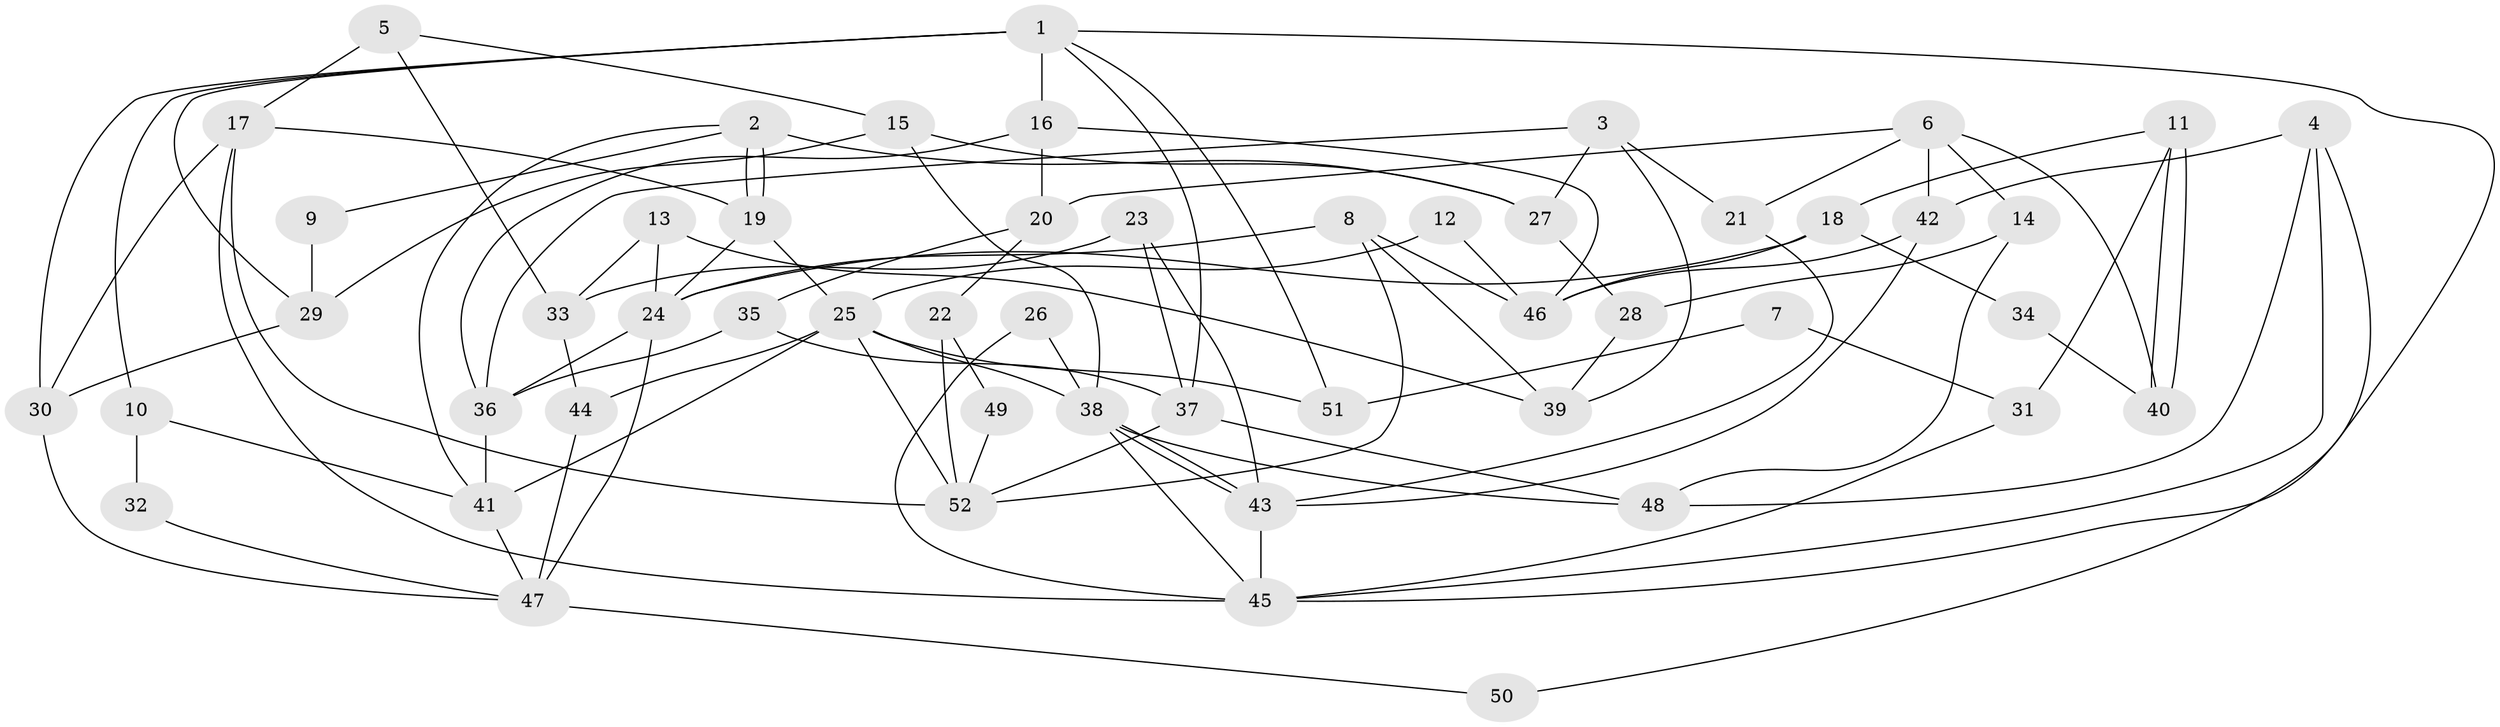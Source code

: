 // coarse degree distribution, {9: 0.0625, 7: 0.25, 2: 0.25, 8: 0.125, 12: 0.0625, 3: 0.125, 4: 0.0625, 5: 0.0625}
// Generated by graph-tools (version 1.1) at 2025/18/03/04/25 18:18:30]
// undirected, 52 vertices, 104 edges
graph export_dot {
graph [start="1"]
  node [color=gray90,style=filled];
  1;
  2;
  3;
  4;
  5;
  6;
  7;
  8;
  9;
  10;
  11;
  12;
  13;
  14;
  15;
  16;
  17;
  18;
  19;
  20;
  21;
  22;
  23;
  24;
  25;
  26;
  27;
  28;
  29;
  30;
  31;
  32;
  33;
  34;
  35;
  36;
  37;
  38;
  39;
  40;
  41;
  42;
  43;
  44;
  45;
  46;
  47;
  48;
  49;
  50;
  51;
  52;
  1 -- 45;
  1 -- 37;
  1 -- 10;
  1 -- 16;
  1 -- 29;
  1 -- 30;
  1 -- 51;
  2 -- 41;
  2 -- 19;
  2 -- 19;
  2 -- 9;
  2 -- 27;
  3 -- 39;
  3 -- 36;
  3 -- 21;
  3 -- 27;
  4 -- 42;
  4 -- 45;
  4 -- 48;
  4 -- 50;
  5 -- 17;
  5 -- 15;
  5 -- 33;
  6 -- 14;
  6 -- 21;
  6 -- 20;
  6 -- 40;
  6 -- 42;
  7 -- 31;
  7 -- 51;
  8 -- 24;
  8 -- 52;
  8 -- 39;
  8 -- 46;
  9 -- 29;
  10 -- 41;
  10 -- 32;
  11 -- 18;
  11 -- 40;
  11 -- 40;
  11 -- 31;
  12 -- 25;
  12 -- 46;
  13 -- 33;
  13 -- 24;
  13 -- 39;
  14 -- 28;
  14 -- 48;
  15 -- 29;
  15 -- 27;
  15 -- 38;
  16 -- 46;
  16 -- 20;
  16 -- 36;
  17 -- 52;
  17 -- 19;
  17 -- 30;
  17 -- 45;
  18 -- 24;
  18 -- 46;
  18 -- 34;
  19 -- 25;
  19 -- 24;
  20 -- 22;
  20 -- 35;
  21 -- 43;
  22 -- 52;
  22 -- 49;
  23 -- 33;
  23 -- 43;
  23 -- 37;
  24 -- 36;
  24 -- 47;
  25 -- 38;
  25 -- 41;
  25 -- 44;
  25 -- 51;
  25 -- 52;
  26 -- 38;
  26 -- 45;
  27 -- 28;
  28 -- 39;
  29 -- 30;
  30 -- 47;
  31 -- 45;
  32 -- 47;
  33 -- 44;
  34 -- 40;
  35 -- 37;
  35 -- 36;
  36 -- 41;
  37 -- 48;
  37 -- 52;
  38 -- 43;
  38 -- 43;
  38 -- 45;
  38 -- 48;
  41 -- 47;
  42 -- 43;
  42 -- 46;
  43 -- 45;
  44 -- 47;
  47 -- 50;
  49 -- 52;
}
